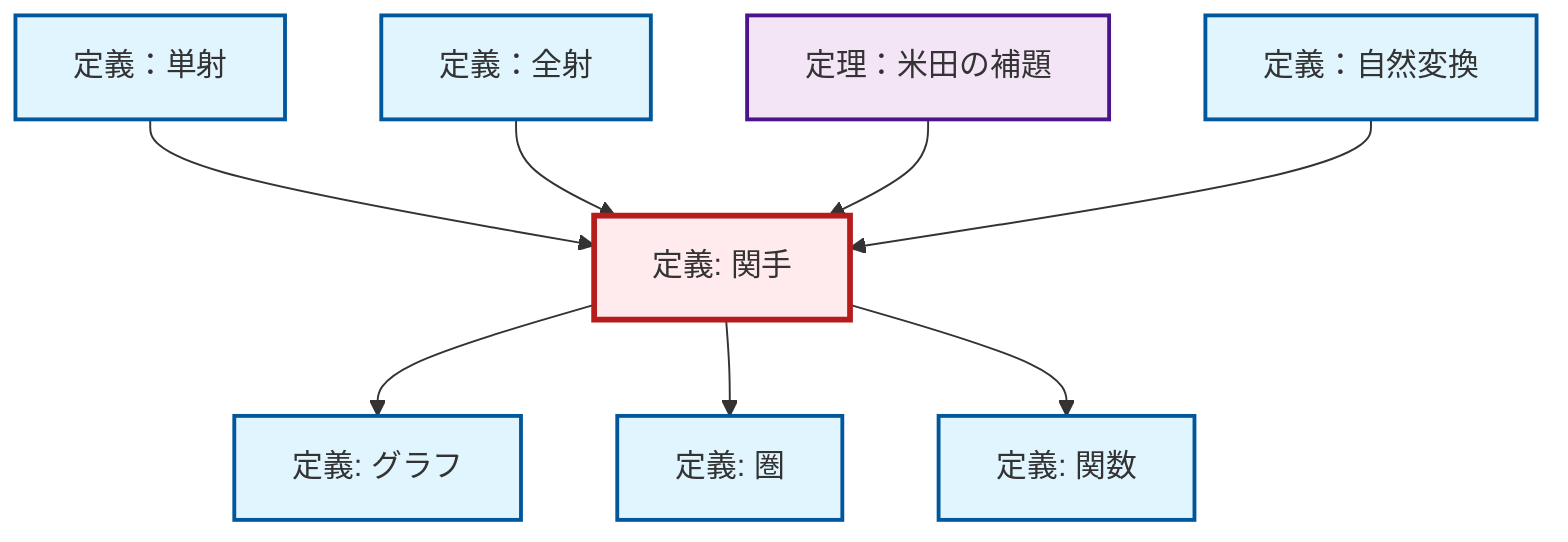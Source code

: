 graph TD
    classDef definition fill:#e1f5fe,stroke:#01579b,stroke-width:2px
    classDef theorem fill:#f3e5f5,stroke:#4a148c,stroke-width:2px
    classDef axiom fill:#fff3e0,stroke:#e65100,stroke-width:2px
    classDef example fill:#e8f5e9,stroke:#1b5e20,stroke-width:2px
    classDef current fill:#ffebee,stroke:#b71c1c,stroke-width:3px
    def-function["定義: 関数"]:::definition
    def-natural-transformation["定義：自然変換"]:::definition
    def-epimorphism["定義：全射"]:::definition
    def-category["定義: 圏"]:::definition
    def-monomorphism["定義：単射"]:::definition
    def-functor["定義: 関手"]:::definition
    thm-yoneda["定理：米田の補題"]:::theorem
    def-graph["定義: グラフ"]:::definition
    def-functor --> def-graph
    def-monomorphism --> def-functor
    def-functor --> def-category
    def-functor --> def-function
    def-epimorphism --> def-functor
    thm-yoneda --> def-functor
    def-natural-transformation --> def-functor
    class def-functor current